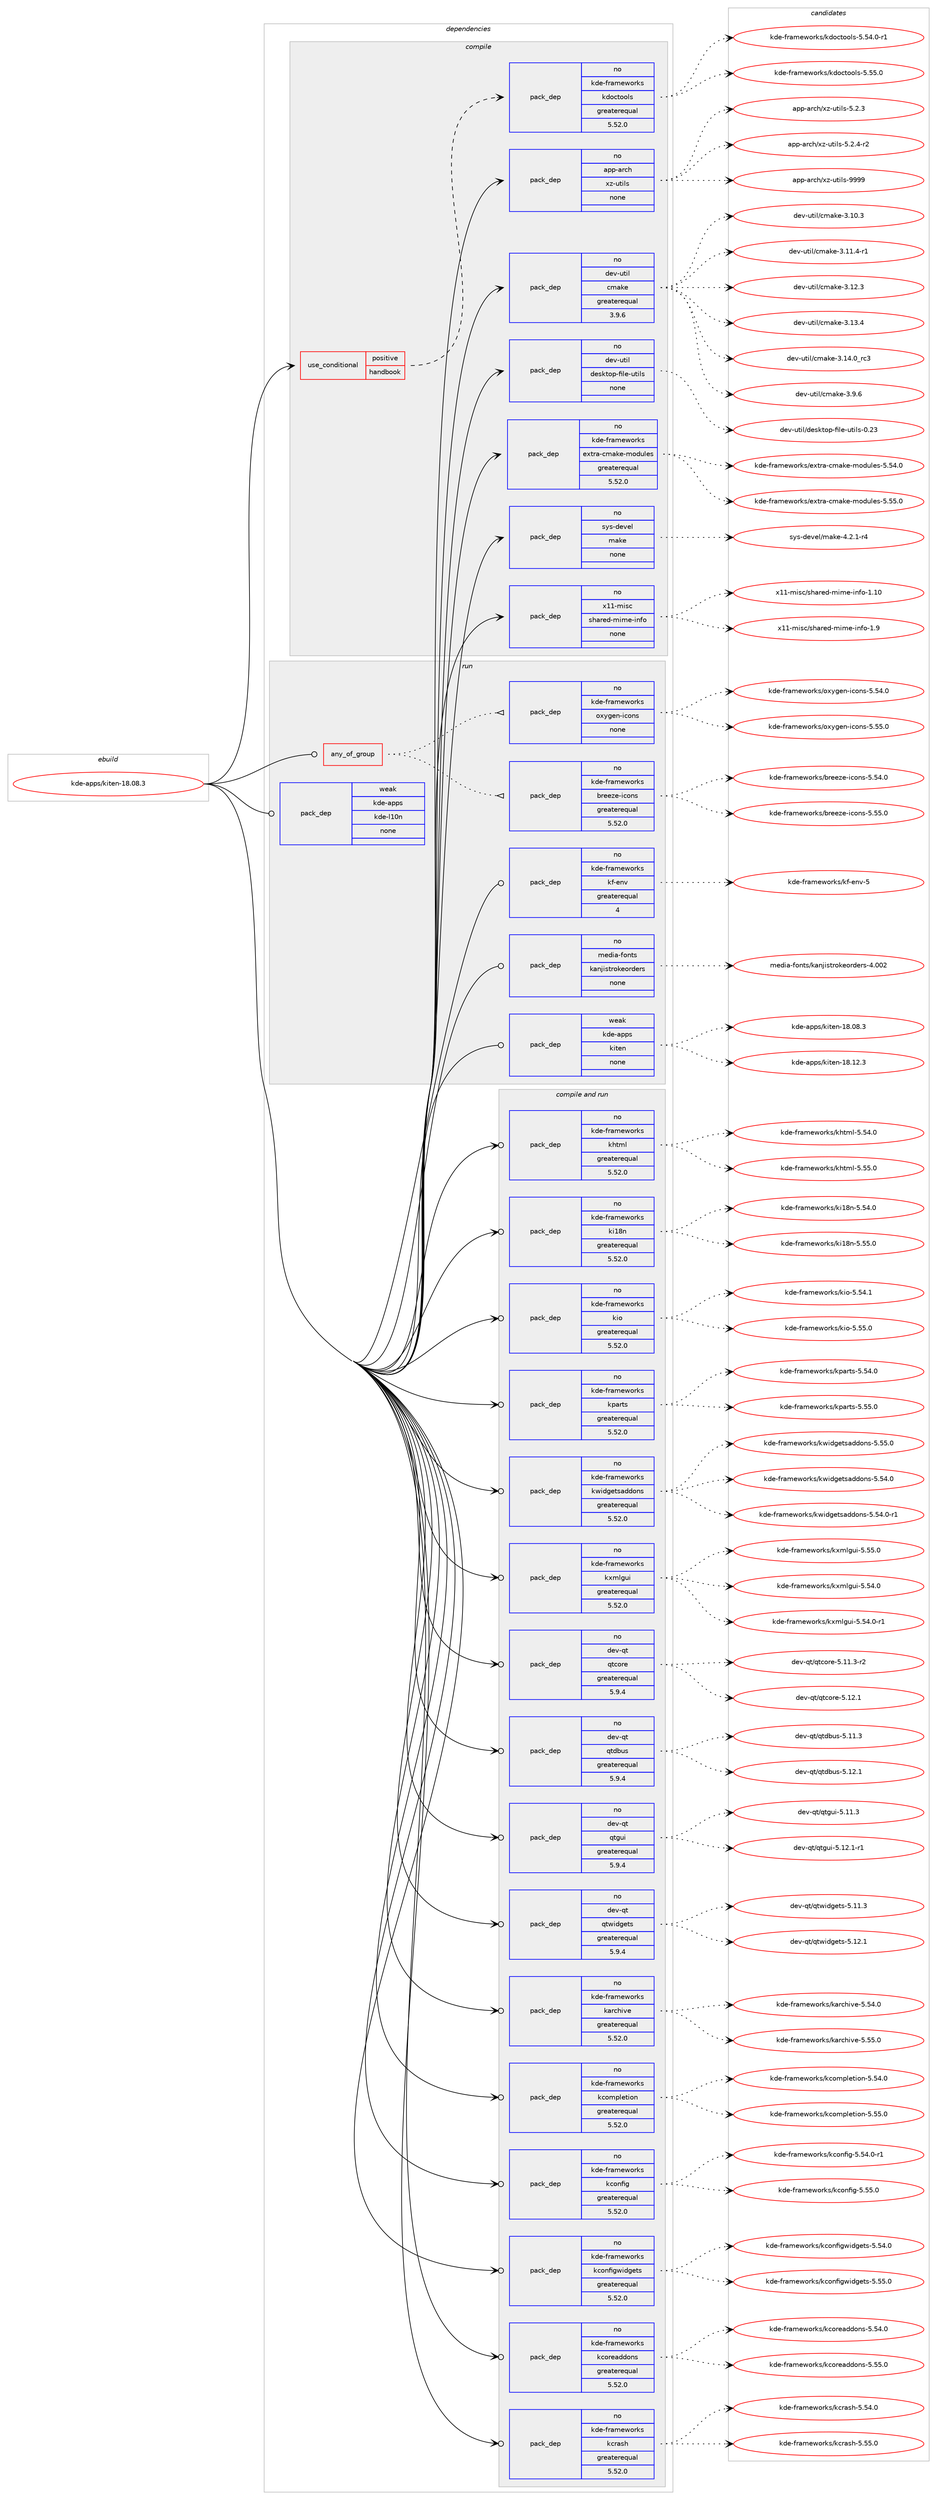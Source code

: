 digraph prolog {

# *************
# Graph options
# *************

newrank=true;
concentrate=true;
compound=true;
graph [rankdir=LR,fontname=Helvetica,fontsize=10,ranksep=1.5];#, ranksep=2.5, nodesep=0.2];
edge  [arrowhead=vee];
node  [fontname=Helvetica,fontsize=10];

# **********
# The ebuild
# **********

subgraph cluster_leftcol {
color=gray;
rank=same;
label=<<i>ebuild</i>>;
id [label="kde-apps/kiten-18.08.3", color=red, width=4, href="../kde-apps/kiten-18.08.3.svg"];
}

# ****************
# The dependencies
# ****************

subgraph cluster_midcol {
color=gray;
label=<<i>dependencies</i>>;
subgraph cluster_compile {
fillcolor="#eeeeee";
style=filled;
label=<<i>compile</i>>;
subgraph cond428907 {
dependency1576953 [label=<<TABLE BORDER="0" CELLBORDER="1" CELLSPACING="0" CELLPADDING="4"><TR><TD ROWSPAN="3" CELLPADDING="10">use_conditional</TD></TR><TR><TD>positive</TD></TR><TR><TD>handbook</TD></TR></TABLE>>, shape=none, color=red];
subgraph pack1123549 {
dependency1576954 [label=<<TABLE BORDER="0" CELLBORDER="1" CELLSPACING="0" CELLPADDING="4" WIDTH="220"><TR><TD ROWSPAN="6" CELLPADDING="30">pack_dep</TD></TR><TR><TD WIDTH="110">no</TD></TR><TR><TD>kde-frameworks</TD></TR><TR><TD>kdoctools</TD></TR><TR><TD>greaterequal</TD></TR><TR><TD>5.52.0</TD></TR></TABLE>>, shape=none, color=blue];
}
dependency1576953:e -> dependency1576954:w [weight=20,style="dashed",arrowhead="vee"];
}
id:e -> dependency1576953:w [weight=20,style="solid",arrowhead="vee"];
subgraph pack1123550 {
dependency1576955 [label=<<TABLE BORDER="0" CELLBORDER="1" CELLSPACING="0" CELLPADDING="4" WIDTH="220"><TR><TD ROWSPAN="6" CELLPADDING="30">pack_dep</TD></TR><TR><TD WIDTH="110">no</TD></TR><TR><TD>app-arch</TD></TR><TR><TD>xz-utils</TD></TR><TR><TD>none</TD></TR><TR><TD></TD></TR></TABLE>>, shape=none, color=blue];
}
id:e -> dependency1576955:w [weight=20,style="solid",arrowhead="vee"];
subgraph pack1123551 {
dependency1576956 [label=<<TABLE BORDER="0" CELLBORDER="1" CELLSPACING="0" CELLPADDING="4" WIDTH="220"><TR><TD ROWSPAN="6" CELLPADDING="30">pack_dep</TD></TR><TR><TD WIDTH="110">no</TD></TR><TR><TD>dev-util</TD></TR><TR><TD>cmake</TD></TR><TR><TD>greaterequal</TD></TR><TR><TD>3.9.6</TD></TR></TABLE>>, shape=none, color=blue];
}
id:e -> dependency1576956:w [weight=20,style="solid",arrowhead="vee"];
subgraph pack1123552 {
dependency1576957 [label=<<TABLE BORDER="0" CELLBORDER="1" CELLSPACING="0" CELLPADDING="4" WIDTH="220"><TR><TD ROWSPAN="6" CELLPADDING="30">pack_dep</TD></TR><TR><TD WIDTH="110">no</TD></TR><TR><TD>dev-util</TD></TR><TR><TD>desktop-file-utils</TD></TR><TR><TD>none</TD></TR><TR><TD></TD></TR></TABLE>>, shape=none, color=blue];
}
id:e -> dependency1576957:w [weight=20,style="solid",arrowhead="vee"];
subgraph pack1123553 {
dependency1576958 [label=<<TABLE BORDER="0" CELLBORDER="1" CELLSPACING="0" CELLPADDING="4" WIDTH="220"><TR><TD ROWSPAN="6" CELLPADDING="30">pack_dep</TD></TR><TR><TD WIDTH="110">no</TD></TR><TR><TD>kde-frameworks</TD></TR><TR><TD>extra-cmake-modules</TD></TR><TR><TD>greaterequal</TD></TR><TR><TD>5.52.0</TD></TR></TABLE>>, shape=none, color=blue];
}
id:e -> dependency1576958:w [weight=20,style="solid",arrowhead="vee"];
subgraph pack1123554 {
dependency1576959 [label=<<TABLE BORDER="0" CELLBORDER="1" CELLSPACING="0" CELLPADDING="4" WIDTH="220"><TR><TD ROWSPAN="6" CELLPADDING="30">pack_dep</TD></TR><TR><TD WIDTH="110">no</TD></TR><TR><TD>sys-devel</TD></TR><TR><TD>make</TD></TR><TR><TD>none</TD></TR><TR><TD></TD></TR></TABLE>>, shape=none, color=blue];
}
id:e -> dependency1576959:w [weight=20,style="solid",arrowhead="vee"];
subgraph pack1123555 {
dependency1576960 [label=<<TABLE BORDER="0" CELLBORDER="1" CELLSPACING="0" CELLPADDING="4" WIDTH="220"><TR><TD ROWSPAN="6" CELLPADDING="30">pack_dep</TD></TR><TR><TD WIDTH="110">no</TD></TR><TR><TD>x11-misc</TD></TR><TR><TD>shared-mime-info</TD></TR><TR><TD>none</TD></TR><TR><TD></TD></TR></TABLE>>, shape=none, color=blue];
}
id:e -> dependency1576960:w [weight=20,style="solid",arrowhead="vee"];
}
subgraph cluster_compileandrun {
fillcolor="#eeeeee";
style=filled;
label=<<i>compile and run</i>>;
subgraph pack1123556 {
dependency1576961 [label=<<TABLE BORDER="0" CELLBORDER="1" CELLSPACING="0" CELLPADDING="4" WIDTH="220"><TR><TD ROWSPAN="6" CELLPADDING="30">pack_dep</TD></TR><TR><TD WIDTH="110">no</TD></TR><TR><TD>dev-qt</TD></TR><TR><TD>qtcore</TD></TR><TR><TD>greaterequal</TD></TR><TR><TD>5.9.4</TD></TR></TABLE>>, shape=none, color=blue];
}
id:e -> dependency1576961:w [weight=20,style="solid",arrowhead="odotvee"];
subgraph pack1123557 {
dependency1576962 [label=<<TABLE BORDER="0" CELLBORDER="1" CELLSPACING="0" CELLPADDING="4" WIDTH="220"><TR><TD ROWSPAN="6" CELLPADDING="30">pack_dep</TD></TR><TR><TD WIDTH="110">no</TD></TR><TR><TD>dev-qt</TD></TR><TR><TD>qtdbus</TD></TR><TR><TD>greaterequal</TD></TR><TR><TD>5.9.4</TD></TR></TABLE>>, shape=none, color=blue];
}
id:e -> dependency1576962:w [weight=20,style="solid",arrowhead="odotvee"];
subgraph pack1123558 {
dependency1576963 [label=<<TABLE BORDER="0" CELLBORDER="1" CELLSPACING="0" CELLPADDING="4" WIDTH="220"><TR><TD ROWSPAN="6" CELLPADDING="30">pack_dep</TD></TR><TR><TD WIDTH="110">no</TD></TR><TR><TD>dev-qt</TD></TR><TR><TD>qtgui</TD></TR><TR><TD>greaterequal</TD></TR><TR><TD>5.9.4</TD></TR></TABLE>>, shape=none, color=blue];
}
id:e -> dependency1576963:w [weight=20,style="solid",arrowhead="odotvee"];
subgraph pack1123559 {
dependency1576964 [label=<<TABLE BORDER="0" CELLBORDER="1" CELLSPACING="0" CELLPADDING="4" WIDTH="220"><TR><TD ROWSPAN="6" CELLPADDING="30">pack_dep</TD></TR><TR><TD WIDTH="110">no</TD></TR><TR><TD>dev-qt</TD></TR><TR><TD>qtwidgets</TD></TR><TR><TD>greaterequal</TD></TR><TR><TD>5.9.4</TD></TR></TABLE>>, shape=none, color=blue];
}
id:e -> dependency1576964:w [weight=20,style="solid",arrowhead="odotvee"];
subgraph pack1123560 {
dependency1576965 [label=<<TABLE BORDER="0" CELLBORDER="1" CELLSPACING="0" CELLPADDING="4" WIDTH="220"><TR><TD ROWSPAN="6" CELLPADDING="30">pack_dep</TD></TR><TR><TD WIDTH="110">no</TD></TR><TR><TD>kde-frameworks</TD></TR><TR><TD>karchive</TD></TR><TR><TD>greaterequal</TD></TR><TR><TD>5.52.0</TD></TR></TABLE>>, shape=none, color=blue];
}
id:e -> dependency1576965:w [weight=20,style="solid",arrowhead="odotvee"];
subgraph pack1123561 {
dependency1576966 [label=<<TABLE BORDER="0" CELLBORDER="1" CELLSPACING="0" CELLPADDING="4" WIDTH="220"><TR><TD ROWSPAN="6" CELLPADDING="30">pack_dep</TD></TR><TR><TD WIDTH="110">no</TD></TR><TR><TD>kde-frameworks</TD></TR><TR><TD>kcompletion</TD></TR><TR><TD>greaterequal</TD></TR><TR><TD>5.52.0</TD></TR></TABLE>>, shape=none, color=blue];
}
id:e -> dependency1576966:w [weight=20,style="solid",arrowhead="odotvee"];
subgraph pack1123562 {
dependency1576967 [label=<<TABLE BORDER="0" CELLBORDER="1" CELLSPACING="0" CELLPADDING="4" WIDTH="220"><TR><TD ROWSPAN="6" CELLPADDING="30">pack_dep</TD></TR><TR><TD WIDTH="110">no</TD></TR><TR><TD>kde-frameworks</TD></TR><TR><TD>kconfig</TD></TR><TR><TD>greaterequal</TD></TR><TR><TD>5.52.0</TD></TR></TABLE>>, shape=none, color=blue];
}
id:e -> dependency1576967:w [weight=20,style="solid",arrowhead="odotvee"];
subgraph pack1123563 {
dependency1576968 [label=<<TABLE BORDER="0" CELLBORDER="1" CELLSPACING="0" CELLPADDING="4" WIDTH="220"><TR><TD ROWSPAN="6" CELLPADDING="30">pack_dep</TD></TR><TR><TD WIDTH="110">no</TD></TR><TR><TD>kde-frameworks</TD></TR><TR><TD>kconfigwidgets</TD></TR><TR><TD>greaterequal</TD></TR><TR><TD>5.52.0</TD></TR></TABLE>>, shape=none, color=blue];
}
id:e -> dependency1576968:w [weight=20,style="solid",arrowhead="odotvee"];
subgraph pack1123564 {
dependency1576969 [label=<<TABLE BORDER="0" CELLBORDER="1" CELLSPACING="0" CELLPADDING="4" WIDTH="220"><TR><TD ROWSPAN="6" CELLPADDING="30">pack_dep</TD></TR><TR><TD WIDTH="110">no</TD></TR><TR><TD>kde-frameworks</TD></TR><TR><TD>kcoreaddons</TD></TR><TR><TD>greaterequal</TD></TR><TR><TD>5.52.0</TD></TR></TABLE>>, shape=none, color=blue];
}
id:e -> dependency1576969:w [weight=20,style="solid",arrowhead="odotvee"];
subgraph pack1123565 {
dependency1576970 [label=<<TABLE BORDER="0" CELLBORDER="1" CELLSPACING="0" CELLPADDING="4" WIDTH="220"><TR><TD ROWSPAN="6" CELLPADDING="30">pack_dep</TD></TR><TR><TD WIDTH="110">no</TD></TR><TR><TD>kde-frameworks</TD></TR><TR><TD>kcrash</TD></TR><TR><TD>greaterequal</TD></TR><TR><TD>5.52.0</TD></TR></TABLE>>, shape=none, color=blue];
}
id:e -> dependency1576970:w [weight=20,style="solid",arrowhead="odotvee"];
subgraph pack1123566 {
dependency1576971 [label=<<TABLE BORDER="0" CELLBORDER="1" CELLSPACING="0" CELLPADDING="4" WIDTH="220"><TR><TD ROWSPAN="6" CELLPADDING="30">pack_dep</TD></TR><TR><TD WIDTH="110">no</TD></TR><TR><TD>kde-frameworks</TD></TR><TR><TD>khtml</TD></TR><TR><TD>greaterequal</TD></TR><TR><TD>5.52.0</TD></TR></TABLE>>, shape=none, color=blue];
}
id:e -> dependency1576971:w [weight=20,style="solid",arrowhead="odotvee"];
subgraph pack1123567 {
dependency1576972 [label=<<TABLE BORDER="0" CELLBORDER="1" CELLSPACING="0" CELLPADDING="4" WIDTH="220"><TR><TD ROWSPAN="6" CELLPADDING="30">pack_dep</TD></TR><TR><TD WIDTH="110">no</TD></TR><TR><TD>kde-frameworks</TD></TR><TR><TD>ki18n</TD></TR><TR><TD>greaterequal</TD></TR><TR><TD>5.52.0</TD></TR></TABLE>>, shape=none, color=blue];
}
id:e -> dependency1576972:w [weight=20,style="solid",arrowhead="odotvee"];
subgraph pack1123568 {
dependency1576973 [label=<<TABLE BORDER="0" CELLBORDER="1" CELLSPACING="0" CELLPADDING="4" WIDTH="220"><TR><TD ROWSPAN="6" CELLPADDING="30">pack_dep</TD></TR><TR><TD WIDTH="110">no</TD></TR><TR><TD>kde-frameworks</TD></TR><TR><TD>kio</TD></TR><TR><TD>greaterequal</TD></TR><TR><TD>5.52.0</TD></TR></TABLE>>, shape=none, color=blue];
}
id:e -> dependency1576973:w [weight=20,style="solid",arrowhead="odotvee"];
subgraph pack1123569 {
dependency1576974 [label=<<TABLE BORDER="0" CELLBORDER="1" CELLSPACING="0" CELLPADDING="4" WIDTH="220"><TR><TD ROWSPAN="6" CELLPADDING="30">pack_dep</TD></TR><TR><TD WIDTH="110">no</TD></TR><TR><TD>kde-frameworks</TD></TR><TR><TD>kparts</TD></TR><TR><TD>greaterequal</TD></TR><TR><TD>5.52.0</TD></TR></TABLE>>, shape=none, color=blue];
}
id:e -> dependency1576974:w [weight=20,style="solid",arrowhead="odotvee"];
subgraph pack1123570 {
dependency1576975 [label=<<TABLE BORDER="0" CELLBORDER="1" CELLSPACING="0" CELLPADDING="4" WIDTH="220"><TR><TD ROWSPAN="6" CELLPADDING="30">pack_dep</TD></TR><TR><TD WIDTH="110">no</TD></TR><TR><TD>kde-frameworks</TD></TR><TR><TD>kwidgetsaddons</TD></TR><TR><TD>greaterequal</TD></TR><TR><TD>5.52.0</TD></TR></TABLE>>, shape=none, color=blue];
}
id:e -> dependency1576975:w [weight=20,style="solid",arrowhead="odotvee"];
subgraph pack1123571 {
dependency1576976 [label=<<TABLE BORDER="0" CELLBORDER="1" CELLSPACING="0" CELLPADDING="4" WIDTH="220"><TR><TD ROWSPAN="6" CELLPADDING="30">pack_dep</TD></TR><TR><TD WIDTH="110">no</TD></TR><TR><TD>kde-frameworks</TD></TR><TR><TD>kxmlgui</TD></TR><TR><TD>greaterequal</TD></TR><TR><TD>5.52.0</TD></TR></TABLE>>, shape=none, color=blue];
}
id:e -> dependency1576976:w [weight=20,style="solid",arrowhead="odotvee"];
}
subgraph cluster_run {
fillcolor="#eeeeee";
style=filled;
label=<<i>run</i>>;
subgraph any23858 {
dependency1576977 [label=<<TABLE BORDER="0" CELLBORDER="1" CELLSPACING="0" CELLPADDING="4"><TR><TD CELLPADDING="10">any_of_group</TD></TR></TABLE>>, shape=none, color=red];subgraph pack1123572 {
dependency1576978 [label=<<TABLE BORDER="0" CELLBORDER="1" CELLSPACING="0" CELLPADDING="4" WIDTH="220"><TR><TD ROWSPAN="6" CELLPADDING="30">pack_dep</TD></TR><TR><TD WIDTH="110">no</TD></TR><TR><TD>kde-frameworks</TD></TR><TR><TD>breeze-icons</TD></TR><TR><TD>greaterequal</TD></TR><TR><TD>5.52.0</TD></TR></TABLE>>, shape=none, color=blue];
}
dependency1576977:e -> dependency1576978:w [weight=20,style="dotted",arrowhead="oinv"];
subgraph pack1123573 {
dependency1576979 [label=<<TABLE BORDER="0" CELLBORDER="1" CELLSPACING="0" CELLPADDING="4" WIDTH="220"><TR><TD ROWSPAN="6" CELLPADDING="30">pack_dep</TD></TR><TR><TD WIDTH="110">no</TD></TR><TR><TD>kde-frameworks</TD></TR><TR><TD>oxygen-icons</TD></TR><TR><TD>none</TD></TR><TR><TD></TD></TR></TABLE>>, shape=none, color=blue];
}
dependency1576977:e -> dependency1576979:w [weight=20,style="dotted",arrowhead="oinv"];
}
id:e -> dependency1576977:w [weight=20,style="solid",arrowhead="odot"];
subgraph pack1123574 {
dependency1576980 [label=<<TABLE BORDER="0" CELLBORDER="1" CELLSPACING="0" CELLPADDING="4" WIDTH="220"><TR><TD ROWSPAN="6" CELLPADDING="30">pack_dep</TD></TR><TR><TD WIDTH="110">no</TD></TR><TR><TD>kde-frameworks</TD></TR><TR><TD>kf-env</TD></TR><TR><TD>greaterequal</TD></TR><TR><TD>4</TD></TR></TABLE>>, shape=none, color=blue];
}
id:e -> dependency1576980:w [weight=20,style="solid",arrowhead="odot"];
subgraph pack1123575 {
dependency1576981 [label=<<TABLE BORDER="0" CELLBORDER="1" CELLSPACING="0" CELLPADDING="4" WIDTH="220"><TR><TD ROWSPAN="6" CELLPADDING="30">pack_dep</TD></TR><TR><TD WIDTH="110">no</TD></TR><TR><TD>media-fonts</TD></TR><TR><TD>kanjistrokeorders</TD></TR><TR><TD>none</TD></TR><TR><TD></TD></TR></TABLE>>, shape=none, color=blue];
}
id:e -> dependency1576981:w [weight=20,style="solid",arrowhead="odot"];
subgraph pack1123576 {
dependency1576982 [label=<<TABLE BORDER="0" CELLBORDER="1" CELLSPACING="0" CELLPADDING="4" WIDTH="220"><TR><TD ROWSPAN="6" CELLPADDING="30">pack_dep</TD></TR><TR><TD WIDTH="110">weak</TD></TR><TR><TD>kde-apps</TD></TR><TR><TD>kde-l10n</TD></TR><TR><TD>none</TD></TR><TR><TD></TD></TR></TABLE>>, shape=none, color=blue];
}
id:e -> dependency1576982:w [weight=20,style="solid",arrowhead="odot"];
subgraph pack1123577 {
dependency1576983 [label=<<TABLE BORDER="0" CELLBORDER="1" CELLSPACING="0" CELLPADDING="4" WIDTH="220"><TR><TD ROWSPAN="6" CELLPADDING="30">pack_dep</TD></TR><TR><TD WIDTH="110">weak</TD></TR><TR><TD>kde-apps</TD></TR><TR><TD>kiten</TD></TR><TR><TD>none</TD></TR><TR><TD></TD></TR></TABLE>>, shape=none, color=blue];
}
id:e -> dependency1576983:w [weight=20,style="solid",arrowhead="odot"];
}
}

# **************
# The candidates
# **************

subgraph cluster_choices {
rank=same;
color=gray;
label=<<i>candidates</i>>;

subgraph choice1123549 {
color=black;
nodesep=1;
choice10710010145102114971091011191111141071154710710011199116111111108115455346535246484511449 [label="kde-frameworks/kdoctools-5.54.0-r1", color=red, width=4,href="../kde-frameworks/kdoctools-5.54.0-r1.svg"];
choice1071001014510211497109101119111114107115471071001119911611111110811545534653534648 [label="kde-frameworks/kdoctools-5.55.0", color=red, width=4,href="../kde-frameworks/kdoctools-5.55.0.svg"];
dependency1576954:e -> choice10710010145102114971091011191111141071154710710011199116111111108115455346535246484511449:w [style=dotted,weight="100"];
dependency1576954:e -> choice1071001014510211497109101119111114107115471071001119911611111110811545534653534648:w [style=dotted,weight="100"];
}
subgraph choice1123550 {
color=black;
nodesep=1;
choice971121124597114991044712012245117116105108115455346504651 [label="app-arch/xz-utils-5.2.3", color=red, width=4,href="../app-arch/xz-utils-5.2.3.svg"];
choice9711211245971149910447120122451171161051081154553465046524511450 [label="app-arch/xz-utils-5.2.4-r2", color=red, width=4,href="../app-arch/xz-utils-5.2.4-r2.svg"];
choice9711211245971149910447120122451171161051081154557575757 [label="app-arch/xz-utils-9999", color=red, width=4,href="../app-arch/xz-utils-9999.svg"];
dependency1576955:e -> choice971121124597114991044712012245117116105108115455346504651:w [style=dotted,weight="100"];
dependency1576955:e -> choice9711211245971149910447120122451171161051081154553465046524511450:w [style=dotted,weight="100"];
dependency1576955:e -> choice9711211245971149910447120122451171161051081154557575757:w [style=dotted,weight="100"];
}
subgraph choice1123551 {
color=black;
nodesep=1;
choice1001011184511711610510847991099710710145514649484651 [label="dev-util/cmake-3.10.3", color=red, width=4,href="../dev-util/cmake-3.10.3.svg"];
choice10010111845117116105108479910997107101455146494946524511449 [label="dev-util/cmake-3.11.4-r1", color=red, width=4,href="../dev-util/cmake-3.11.4-r1.svg"];
choice1001011184511711610510847991099710710145514649504651 [label="dev-util/cmake-3.12.3", color=red, width=4,href="../dev-util/cmake-3.12.3.svg"];
choice1001011184511711610510847991099710710145514649514652 [label="dev-util/cmake-3.13.4", color=red, width=4,href="../dev-util/cmake-3.13.4.svg"];
choice1001011184511711610510847991099710710145514649524648951149951 [label="dev-util/cmake-3.14.0_rc3", color=red, width=4,href="../dev-util/cmake-3.14.0_rc3.svg"];
choice10010111845117116105108479910997107101455146574654 [label="dev-util/cmake-3.9.6", color=red, width=4,href="../dev-util/cmake-3.9.6.svg"];
dependency1576956:e -> choice1001011184511711610510847991099710710145514649484651:w [style=dotted,weight="100"];
dependency1576956:e -> choice10010111845117116105108479910997107101455146494946524511449:w [style=dotted,weight="100"];
dependency1576956:e -> choice1001011184511711610510847991099710710145514649504651:w [style=dotted,weight="100"];
dependency1576956:e -> choice1001011184511711610510847991099710710145514649514652:w [style=dotted,weight="100"];
dependency1576956:e -> choice1001011184511711610510847991099710710145514649524648951149951:w [style=dotted,weight="100"];
dependency1576956:e -> choice10010111845117116105108479910997107101455146574654:w [style=dotted,weight="100"];
}
subgraph choice1123552 {
color=black;
nodesep=1;
choice100101118451171161051084710010111510711611111245102105108101451171161051081154548465051 [label="dev-util/desktop-file-utils-0.23", color=red, width=4,href="../dev-util/desktop-file-utils-0.23.svg"];
dependency1576957:e -> choice100101118451171161051084710010111510711611111245102105108101451171161051081154548465051:w [style=dotted,weight="100"];
}
subgraph choice1123553 {
color=black;
nodesep=1;
choice107100101451021149710910111911111410711547101120116114974599109971071014510911110011710810111545534653524648 [label="kde-frameworks/extra-cmake-modules-5.54.0", color=red, width=4,href="../kde-frameworks/extra-cmake-modules-5.54.0.svg"];
choice107100101451021149710910111911111410711547101120116114974599109971071014510911110011710810111545534653534648 [label="kde-frameworks/extra-cmake-modules-5.55.0", color=red, width=4,href="../kde-frameworks/extra-cmake-modules-5.55.0.svg"];
dependency1576958:e -> choice107100101451021149710910111911111410711547101120116114974599109971071014510911110011710810111545534653524648:w [style=dotted,weight="100"];
dependency1576958:e -> choice107100101451021149710910111911111410711547101120116114974599109971071014510911110011710810111545534653534648:w [style=dotted,weight="100"];
}
subgraph choice1123554 {
color=black;
nodesep=1;
choice1151211154510010111810110847109971071014552465046494511452 [label="sys-devel/make-4.2.1-r4", color=red, width=4,href="../sys-devel/make-4.2.1-r4.svg"];
dependency1576959:e -> choice1151211154510010111810110847109971071014552465046494511452:w [style=dotted,weight="100"];
}
subgraph choice1123555 {
color=black;
nodesep=1;
choice12049494510910511599471151049711410110045109105109101451051101021114549464948 [label="x11-misc/shared-mime-info-1.10", color=red, width=4,href="../x11-misc/shared-mime-info-1.10.svg"];
choice120494945109105115994711510497114101100451091051091014510511010211145494657 [label="x11-misc/shared-mime-info-1.9", color=red, width=4,href="../x11-misc/shared-mime-info-1.9.svg"];
dependency1576960:e -> choice12049494510910511599471151049711410110045109105109101451051101021114549464948:w [style=dotted,weight="100"];
dependency1576960:e -> choice120494945109105115994711510497114101100451091051091014510511010211145494657:w [style=dotted,weight="100"];
}
subgraph choice1123556 {
color=black;
nodesep=1;
choice100101118451131164711311699111114101455346494946514511450 [label="dev-qt/qtcore-5.11.3-r2", color=red, width=4,href="../dev-qt/qtcore-5.11.3-r2.svg"];
choice10010111845113116471131169911111410145534649504649 [label="dev-qt/qtcore-5.12.1", color=red, width=4,href="../dev-qt/qtcore-5.12.1.svg"];
dependency1576961:e -> choice100101118451131164711311699111114101455346494946514511450:w [style=dotted,weight="100"];
dependency1576961:e -> choice10010111845113116471131169911111410145534649504649:w [style=dotted,weight="100"];
}
subgraph choice1123557 {
color=black;
nodesep=1;
choice10010111845113116471131161009811711545534649494651 [label="dev-qt/qtdbus-5.11.3", color=red, width=4,href="../dev-qt/qtdbus-5.11.3.svg"];
choice10010111845113116471131161009811711545534649504649 [label="dev-qt/qtdbus-5.12.1", color=red, width=4,href="../dev-qt/qtdbus-5.12.1.svg"];
dependency1576962:e -> choice10010111845113116471131161009811711545534649494651:w [style=dotted,weight="100"];
dependency1576962:e -> choice10010111845113116471131161009811711545534649504649:w [style=dotted,weight="100"];
}
subgraph choice1123558 {
color=black;
nodesep=1;
choice100101118451131164711311610311710545534649494651 [label="dev-qt/qtgui-5.11.3", color=red, width=4,href="../dev-qt/qtgui-5.11.3.svg"];
choice1001011184511311647113116103117105455346495046494511449 [label="dev-qt/qtgui-5.12.1-r1", color=red, width=4,href="../dev-qt/qtgui-5.12.1-r1.svg"];
dependency1576963:e -> choice100101118451131164711311610311710545534649494651:w [style=dotted,weight="100"];
dependency1576963:e -> choice1001011184511311647113116103117105455346495046494511449:w [style=dotted,weight="100"];
}
subgraph choice1123559 {
color=black;
nodesep=1;
choice100101118451131164711311611910510010310111611545534649494651 [label="dev-qt/qtwidgets-5.11.3", color=red, width=4,href="../dev-qt/qtwidgets-5.11.3.svg"];
choice100101118451131164711311611910510010310111611545534649504649 [label="dev-qt/qtwidgets-5.12.1", color=red, width=4,href="../dev-qt/qtwidgets-5.12.1.svg"];
dependency1576964:e -> choice100101118451131164711311611910510010310111611545534649494651:w [style=dotted,weight="100"];
dependency1576964:e -> choice100101118451131164711311611910510010310111611545534649504649:w [style=dotted,weight="100"];
}
subgraph choice1123560 {
color=black;
nodesep=1;
choice107100101451021149710910111911111410711547107971149910410511810145534653524648 [label="kde-frameworks/karchive-5.54.0", color=red, width=4,href="../kde-frameworks/karchive-5.54.0.svg"];
choice107100101451021149710910111911111410711547107971149910410511810145534653534648 [label="kde-frameworks/karchive-5.55.0", color=red, width=4,href="../kde-frameworks/karchive-5.55.0.svg"];
dependency1576965:e -> choice107100101451021149710910111911111410711547107971149910410511810145534653524648:w [style=dotted,weight="100"];
dependency1576965:e -> choice107100101451021149710910111911111410711547107971149910410511810145534653534648:w [style=dotted,weight="100"];
}
subgraph choice1123561 {
color=black;
nodesep=1;
choice1071001014510211497109101119111114107115471079911110911210810111610511111045534653524648 [label="kde-frameworks/kcompletion-5.54.0", color=red, width=4,href="../kde-frameworks/kcompletion-5.54.0.svg"];
choice1071001014510211497109101119111114107115471079911110911210810111610511111045534653534648 [label="kde-frameworks/kcompletion-5.55.0", color=red, width=4,href="../kde-frameworks/kcompletion-5.55.0.svg"];
dependency1576966:e -> choice1071001014510211497109101119111114107115471079911110911210810111610511111045534653524648:w [style=dotted,weight="100"];
dependency1576966:e -> choice1071001014510211497109101119111114107115471079911110911210810111610511111045534653534648:w [style=dotted,weight="100"];
}
subgraph choice1123562 {
color=black;
nodesep=1;
choice10710010145102114971091011191111141071154710799111110102105103455346535246484511449 [label="kde-frameworks/kconfig-5.54.0-r1", color=red, width=4,href="../kde-frameworks/kconfig-5.54.0-r1.svg"];
choice1071001014510211497109101119111114107115471079911111010210510345534653534648 [label="kde-frameworks/kconfig-5.55.0", color=red, width=4,href="../kde-frameworks/kconfig-5.55.0.svg"];
dependency1576967:e -> choice10710010145102114971091011191111141071154710799111110102105103455346535246484511449:w [style=dotted,weight="100"];
dependency1576967:e -> choice1071001014510211497109101119111114107115471079911111010210510345534653534648:w [style=dotted,weight="100"];
}
subgraph choice1123563 {
color=black;
nodesep=1;
choice1071001014510211497109101119111114107115471079911111010210510311910510010310111611545534653524648 [label="kde-frameworks/kconfigwidgets-5.54.0", color=red, width=4,href="../kde-frameworks/kconfigwidgets-5.54.0.svg"];
choice1071001014510211497109101119111114107115471079911111010210510311910510010310111611545534653534648 [label="kde-frameworks/kconfigwidgets-5.55.0", color=red, width=4,href="../kde-frameworks/kconfigwidgets-5.55.0.svg"];
dependency1576968:e -> choice1071001014510211497109101119111114107115471079911111010210510311910510010310111611545534653524648:w [style=dotted,weight="100"];
dependency1576968:e -> choice1071001014510211497109101119111114107115471079911111010210510311910510010310111611545534653534648:w [style=dotted,weight="100"];
}
subgraph choice1123564 {
color=black;
nodesep=1;
choice107100101451021149710910111911111410711547107991111141019710010011111011545534653524648 [label="kde-frameworks/kcoreaddons-5.54.0", color=red, width=4,href="../kde-frameworks/kcoreaddons-5.54.0.svg"];
choice107100101451021149710910111911111410711547107991111141019710010011111011545534653534648 [label="kde-frameworks/kcoreaddons-5.55.0", color=red, width=4,href="../kde-frameworks/kcoreaddons-5.55.0.svg"];
dependency1576969:e -> choice107100101451021149710910111911111410711547107991111141019710010011111011545534653524648:w [style=dotted,weight="100"];
dependency1576969:e -> choice107100101451021149710910111911111410711547107991111141019710010011111011545534653534648:w [style=dotted,weight="100"];
}
subgraph choice1123565 {
color=black;
nodesep=1;
choice107100101451021149710910111911111410711547107991149711510445534653524648 [label="kde-frameworks/kcrash-5.54.0", color=red, width=4,href="../kde-frameworks/kcrash-5.54.0.svg"];
choice107100101451021149710910111911111410711547107991149711510445534653534648 [label="kde-frameworks/kcrash-5.55.0", color=red, width=4,href="../kde-frameworks/kcrash-5.55.0.svg"];
dependency1576970:e -> choice107100101451021149710910111911111410711547107991149711510445534653524648:w [style=dotted,weight="100"];
dependency1576970:e -> choice107100101451021149710910111911111410711547107991149711510445534653534648:w [style=dotted,weight="100"];
}
subgraph choice1123566 {
color=black;
nodesep=1;
choice10710010145102114971091011191111141071154710710411610910845534653524648 [label="kde-frameworks/khtml-5.54.0", color=red, width=4,href="../kde-frameworks/khtml-5.54.0.svg"];
choice10710010145102114971091011191111141071154710710411610910845534653534648 [label="kde-frameworks/khtml-5.55.0", color=red, width=4,href="../kde-frameworks/khtml-5.55.0.svg"];
dependency1576971:e -> choice10710010145102114971091011191111141071154710710411610910845534653524648:w [style=dotted,weight="100"];
dependency1576971:e -> choice10710010145102114971091011191111141071154710710411610910845534653534648:w [style=dotted,weight="100"];
}
subgraph choice1123567 {
color=black;
nodesep=1;
choice107100101451021149710910111911111410711547107105495611045534653524648 [label="kde-frameworks/ki18n-5.54.0", color=red, width=4,href="../kde-frameworks/ki18n-5.54.0.svg"];
choice107100101451021149710910111911111410711547107105495611045534653534648 [label="kde-frameworks/ki18n-5.55.0", color=red, width=4,href="../kde-frameworks/ki18n-5.55.0.svg"];
dependency1576972:e -> choice107100101451021149710910111911111410711547107105495611045534653524648:w [style=dotted,weight="100"];
dependency1576972:e -> choice107100101451021149710910111911111410711547107105495611045534653534648:w [style=dotted,weight="100"];
}
subgraph choice1123568 {
color=black;
nodesep=1;
choice10710010145102114971091011191111141071154710710511145534653524649 [label="kde-frameworks/kio-5.54.1", color=red, width=4,href="../kde-frameworks/kio-5.54.1.svg"];
choice10710010145102114971091011191111141071154710710511145534653534648 [label="kde-frameworks/kio-5.55.0", color=red, width=4,href="../kde-frameworks/kio-5.55.0.svg"];
dependency1576973:e -> choice10710010145102114971091011191111141071154710710511145534653524649:w [style=dotted,weight="100"];
dependency1576973:e -> choice10710010145102114971091011191111141071154710710511145534653534648:w [style=dotted,weight="100"];
}
subgraph choice1123569 {
color=black;
nodesep=1;
choice1071001014510211497109101119111114107115471071129711411611545534653524648 [label="kde-frameworks/kparts-5.54.0", color=red, width=4,href="../kde-frameworks/kparts-5.54.0.svg"];
choice1071001014510211497109101119111114107115471071129711411611545534653534648 [label="kde-frameworks/kparts-5.55.0", color=red, width=4,href="../kde-frameworks/kparts-5.55.0.svg"];
dependency1576974:e -> choice1071001014510211497109101119111114107115471071129711411611545534653524648:w [style=dotted,weight="100"];
dependency1576974:e -> choice1071001014510211497109101119111114107115471071129711411611545534653534648:w [style=dotted,weight="100"];
}
subgraph choice1123570 {
color=black;
nodesep=1;
choice1071001014510211497109101119111114107115471071191051001031011161159710010011111011545534653524648 [label="kde-frameworks/kwidgetsaddons-5.54.0", color=red, width=4,href="../kde-frameworks/kwidgetsaddons-5.54.0.svg"];
choice10710010145102114971091011191111141071154710711910510010310111611597100100111110115455346535246484511449 [label="kde-frameworks/kwidgetsaddons-5.54.0-r1", color=red, width=4,href="../kde-frameworks/kwidgetsaddons-5.54.0-r1.svg"];
choice1071001014510211497109101119111114107115471071191051001031011161159710010011111011545534653534648 [label="kde-frameworks/kwidgetsaddons-5.55.0", color=red, width=4,href="../kde-frameworks/kwidgetsaddons-5.55.0.svg"];
dependency1576975:e -> choice1071001014510211497109101119111114107115471071191051001031011161159710010011111011545534653524648:w [style=dotted,weight="100"];
dependency1576975:e -> choice10710010145102114971091011191111141071154710711910510010310111611597100100111110115455346535246484511449:w [style=dotted,weight="100"];
dependency1576975:e -> choice1071001014510211497109101119111114107115471071191051001031011161159710010011111011545534653534648:w [style=dotted,weight="100"];
}
subgraph choice1123571 {
color=black;
nodesep=1;
choice10710010145102114971091011191111141071154710712010910810311710545534653524648 [label="kde-frameworks/kxmlgui-5.54.0", color=red, width=4,href="../kde-frameworks/kxmlgui-5.54.0.svg"];
choice107100101451021149710910111911111410711547107120109108103117105455346535246484511449 [label="kde-frameworks/kxmlgui-5.54.0-r1", color=red, width=4,href="../kde-frameworks/kxmlgui-5.54.0-r1.svg"];
choice10710010145102114971091011191111141071154710712010910810311710545534653534648 [label="kde-frameworks/kxmlgui-5.55.0", color=red, width=4,href="../kde-frameworks/kxmlgui-5.55.0.svg"];
dependency1576976:e -> choice10710010145102114971091011191111141071154710712010910810311710545534653524648:w [style=dotted,weight="100"];
dependency1576976:e -> choice107100101451021149710910111911111410711547107120109108103117105455346535246484511449:w [style=dotted,weight="100"];
dependency1576976:e -> choice10710010145102114971091011191111141071154710712010910810311710545534653534648:w [style=dotted,weight="100"];
}
subgraph choice1123572 {
color=black;
nodesep=1;
choice10710010145102114971091011191111141071154798114101101122101451059911111011545534653524648 [label="kde-frameworks/breeze-icons-5.54.0", color=red, width=4,href="../kde-frameworks/breeze-icons-5.54.0.svg"];
choice10710010145102114971091011191111141071154798114101101122101451059911111011545534653534648 [label="kde-frameworks/breeze-icons-5.55.0", color=red, width=4,href="../kde-frameworks/breeze-icons-5.55.0.svg"];
dependency1576978:e -> choice10710010145102114971091011191111141071154798114101101122101451059911111011545534653524648:w [style=dotted,weight="100"];
dependency1576978:e -> choice10710010145102114971091011191111141071154798114101101122101451059911111011545534653534648:w [style=dotted,weight="100"];
}
subgraph choice1123573 {
color=black;
nodesep=1;
choice107100101451021149710910111911111410711547111120121103101110451059911111011545534653524648 [label="kde-frameworks/oxygen-icons-5.54.0", color=red, width=4,href="../kde-frameworks/oxygen-icons-5.54.0.svg"];
choice107100101451021149710910111911111410711547111120121103101110451059911111011545534653534648 [label="kde-frameworks/oxygen-icons-5.55.0", color=red, width=4,href="../kde-frameworks/oxygen-icons-5.55.0.svg"];
dependency1576979:e -> choice107100101451021149710910111911111410711547111120121103101110451059911111011545534653524648:w [style=dotted,weight="100"];
dependency1576979:e -> choice107100101451021149710910111911111410711547111120121103101110451059911111011545534653534648:w [style=dotted,weight="100"];
}
subgraph choice1123574 {
color=black;
nodesep=1;
choice107100101451021149710910111911111410711547107102451011101184553 [label="kde-frameworks/kf-env-5", color=red, width=4,href="../kde-frameworks/kf-env-5.svg"];
dependency1576980:e -> choice107100101451021149710910111911111410711547107102451011101184553:w [style=dotted,weight="100"];
}
subgraph choice1123575 {
color=black;
nodesep=1;
choice10910110010597451021111101161154710797110106105115116114111107101111114100101114115455246484850 [label="media-fonts/kanjistrokeorders-4.002", color=red, width=4,href="../media-fonts/kanjistrokeorders-4.002.svg"];
dependency1576981:e -> choice10910110010597451021111101161154710797110106105115116114111107101111114100101114115455246484850:w [style=dotted,weight="100"];
}
subgraph choice1123576 {
color=black;
nodesep=1;
}
subgraph choice1123577 {
color=black;
nodesep=1;
choice1071001014597112112115471071051161011104549564648564651 [label="kde-apps/kiten-18.08.3", color=red, width=4,href="../kde-apps/kiten-18.08.3.svg"];
choice1071001014597112112115471071051161011104549564649504651 [label="kde-apps/kiten-18.12.3", color=red, width=4,href="../kde-apps/kiten-18.12.3.svg"];
dependency1576983:e -> choice1071001014597112112115471071051161011104549564648564651:w [style=dotted,weight="100"];
dependency1576983:e -> choice1071001014597112112115471071051161011104549564649504651:w [style=dotted,weight="100"];
}
}

}
